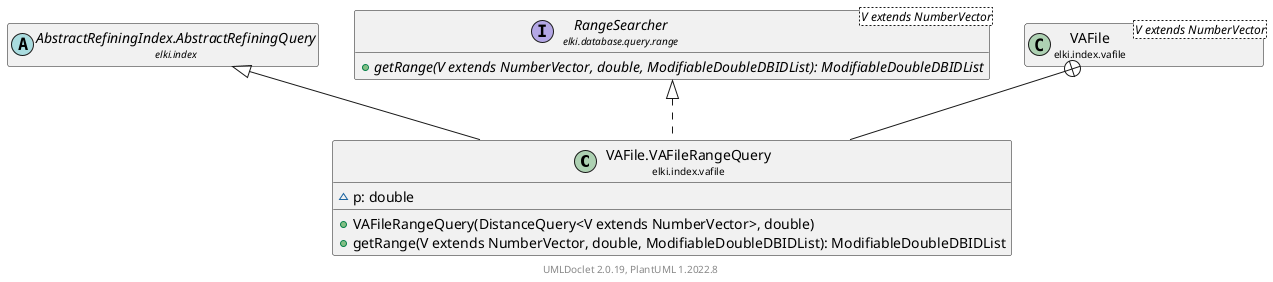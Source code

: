 @startuml
    remove .*\.(Instance|Par|Parameterizer|Factory)$
    set namespaceSeparator none
    hide empty fields
    hide empty methods

    class "<size:14>VAFile.VAFileRangeQuery\n<size:10>elki.index.vafile" as elki.index.vafile.VAFile.VAFileRangeQuery [[VAFile.VAFileRangeQuery.html]] {
        ~p: double
        +VAFileRangeQuery(DistanceQuery<V extends NumberVector>, double)
        +getRange(V extends NumberVector, double, ModifiableDoubleDBIDList): ModifiableDoubleDBIDList
    }

    abstract class "<size:14>AbstractRefiningIndex.AbstractRefiningQuery\n<size:10>elki.index" as elki.index.AbstractRefiningIndex.AbstractRefiningQuery [[../AbstractRefiningIndex.AbstractRefiningQuery.html]]
    interface "<size:14>RangeSearcher\n<size:10>elki.database.query.range" as elki.database.query.range.RangeSearcher<V extends NumberVector> [[../../database/query/range/RangeSearcher.html]] {
        {abstract} +getRange(V extends NumberVector, double, ModifiableDoubleDBIDList): ModifiableDoubleDBIDList
    }
    class "<size:14>VAFile\n<size:10>elki.index.vafile" as elki.index.vafile.VAFile<V extends NumberVector> [[VAFile.html]]

    elki.index.AbstractRefiningIndex.AbstractRefiningQuery <|-- elki.index.vafile.VAFile.VAFileRangeQuery
    elki.database.query.range.RangeSearcher <|.. elki.index.vafile.VAFile.VAFileRangeQuery
    elki.index.vafile.VAFile +-- elki.index.vafile.VAFile.VAFileRangeQuery

    center footer UMLDoclet 2.0.19, PlantUML 1.2022.8
@enduml
